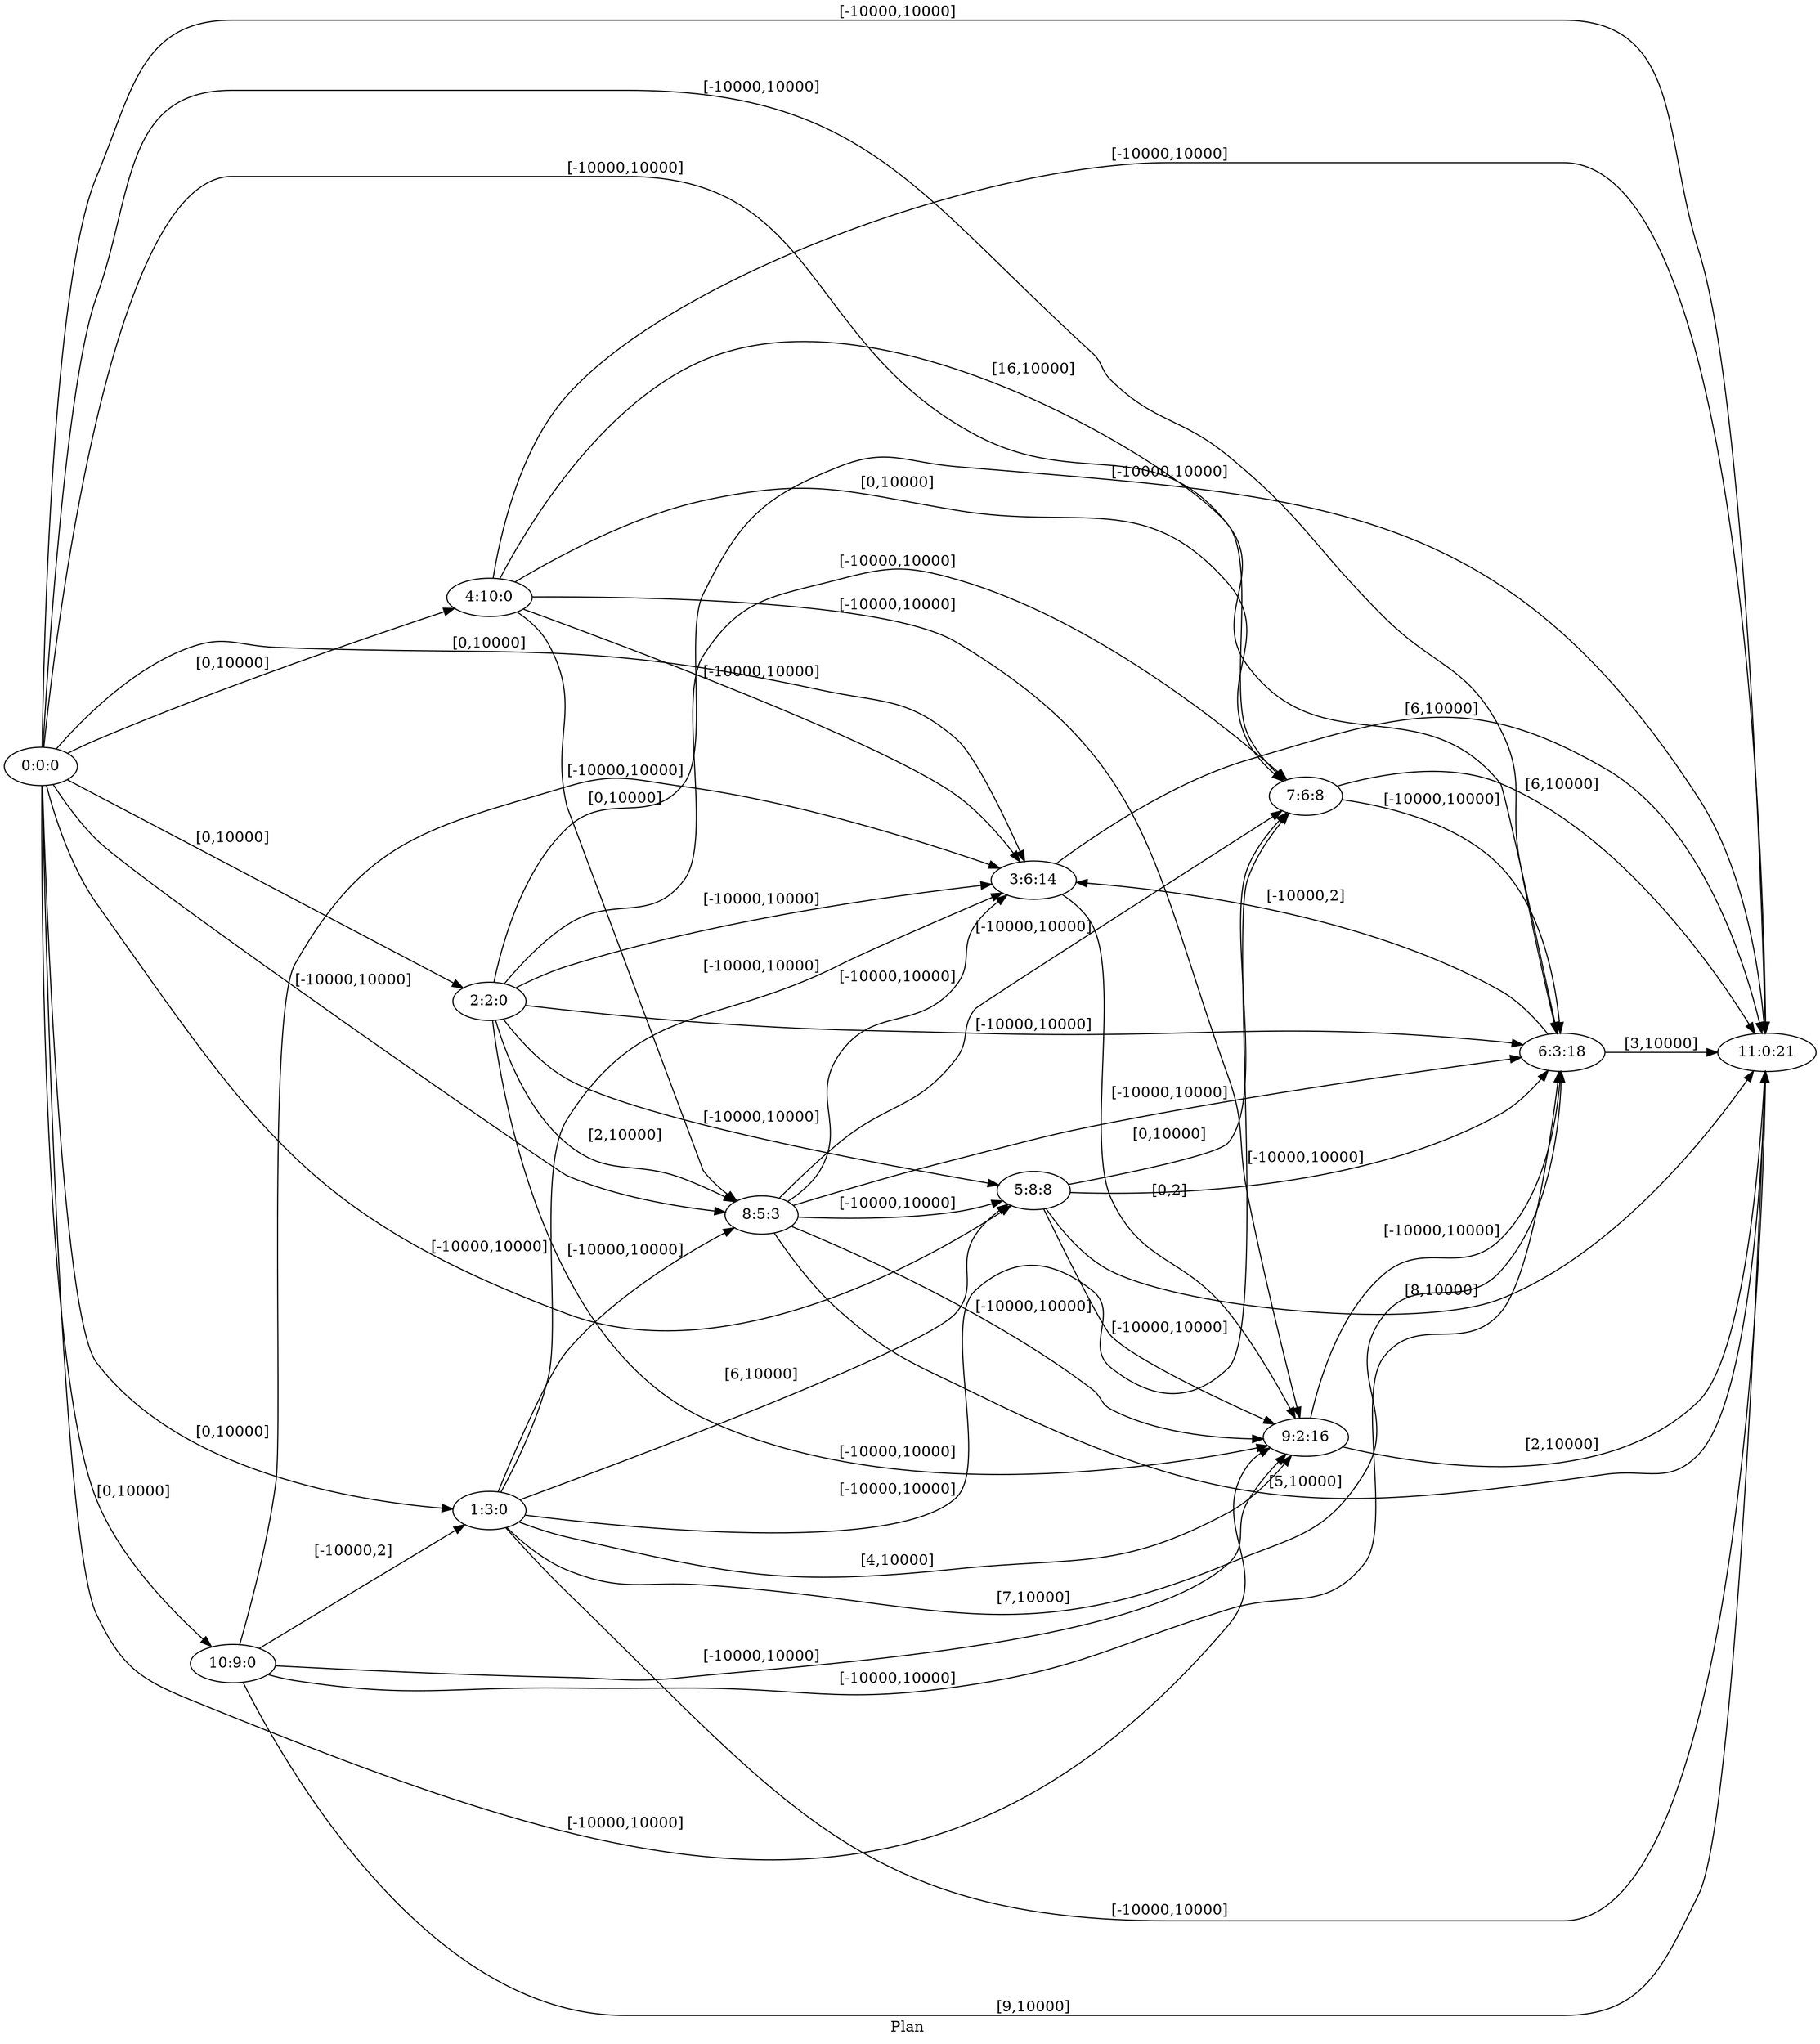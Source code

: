 digraph G {
 rankdir = LR;
 nodesep = .45; 
 size = 30;
label="Plan ";
 fldt = 0.969342;
"0:0:0"->"1:3:0"[ label = "[0,10000]"];
"0:0:0"->"2:2:0"[ label = "[0,10000]"];
"0:0:0"->"3:6:14"[ label = "[0,10000]"];
"0:0:0"->"4:10:0"[ label = "[0,10000]"];
"0:0:0"->"5:8:8"[ label = "[-10000,10000]"];
"0:0:0"->"6:3:18"[ label = "[-10000,10000]"];
"0:0:0"->"7:6:8"[ label = "[-10000,10000]"];
"0:0:0"->"8:5:3"[ label = "[-10000,10000]"];
"0:0:0"->"9:2:16"[ label = "[-10000,10000]"];
"0:0:0"->"10:9:0"[ label = "[0,10000]"];
"0:0:0"->"11:0:21"[ label = "[-10000,10000]"];
"1:3:0"->"3:6:14"[ label = "[-10000,10000]"];
"1:3:0"->"5:8:8"[ label = "[6,10000]"];
"1:3:0"->"6:3:18"[ label = "[7,10000]"];
"1:3:0"->"7:6:8"[ label = "[-10000,10000]"];
"1:3:0"->"8:5:3"[ label = "[-10000,10000]"];
"1:3:0"->"9:2:16"[ label = "[4,10000]"];
"1:3:0"->"11:0:21"[ label = "[-10000,10000]"];
"2:2:0"->"3:6:14"[ label = "[-10000,10000]"];
"2:2:0"->"5:8:8"[ label = "[-10000,10000]"];
"2:2:0"->"6:3:18"[ label = "[-10000,10000]"];
"2:2:0"->"7:6:8"[ label = "[-10000,10000]"];
"2:2:0"->"8:5:3"[ label = "[2,10000]"];
"2:2:0"->"9:2:16"[ label = "[-10000,10000]"];
"2:2:0"->"11:0:21"[ label = "[-10000,10000]"];
"3:6:14"->"9:2:16"[ label = "[0,2]"];
"3:6:14"->"11:0:21"[ label = "[6,10000]"];
"4:10:0"->"3:6:14"[ label = "[-10000,10000]"];
"4:10:0"->"6:3:18"[ label = "[16,10000]"];
"4:10:0"->"7:6:8"[ label = "[0,10000]"];
"4:10:0"->"8:5:3"[ label = "[0,10000]"];
"4:10:0"->"9:2:16"[ label = "[-10000,10000]"];
"4:10:0"->"11:0:21"[ label = "[-10000,10000]"];
"5:8:8"->"6:3:18"[ label = "[-10000,10000]"];
"5:8:8"->"7:6:8"[ label = "[0,10000]"];
"5:8:8"->"9:2:16"[ label = "[-10000,10000]"];
"5:8:8"->"11:0:21"[ label = "[8,10000]"];
"6:3:18"->"3:6:14"[ label = "[-10000,2]"];
"6:3:18"->"11:0:21"[ label = "[3,10000]"];
"7:6:8"->"6:3:18"[ label = "[-10000,10000]"];
"7:6:8"->"11:0:21"[ label = "[6,10000]"];
"8:5:3"->"3:6:14"[ label = "[-10000,10000]"];
"8:5:3"->"5:8:8"[ label = "[-10000,10000]"];
"8:5:3"->"6:3:18"[ label = "[-10000,10000]"];
"8:5:3"->"7:6:8"[ label = "[-10000,10000]"];
"8:5:3"->"9:2:16"[ label = "[-10000,10000]"];
"8:5:3"->"11:0:21"[ label = "[5,10000]"];
"9:2:16"->"6:3:18"[ label = "[-10000,10000]"];
"9:2:16"->"11:0:21"[ label = "[2,10000]"];
"10:9:0"->"1:3:0"[ label = "[-10000,2]"];
"10:9:0"->"3:6:14"[ label = "[-10000,10000]"];
"10:9:0"->"6:3:18"[ label = "[-10000,10000]"];
"10:9:0"->"9:2:16"[ label = "[-10000,10000]"];
"10:9:0"->"11:0:21"[ label = "[9,10000]"];
}
